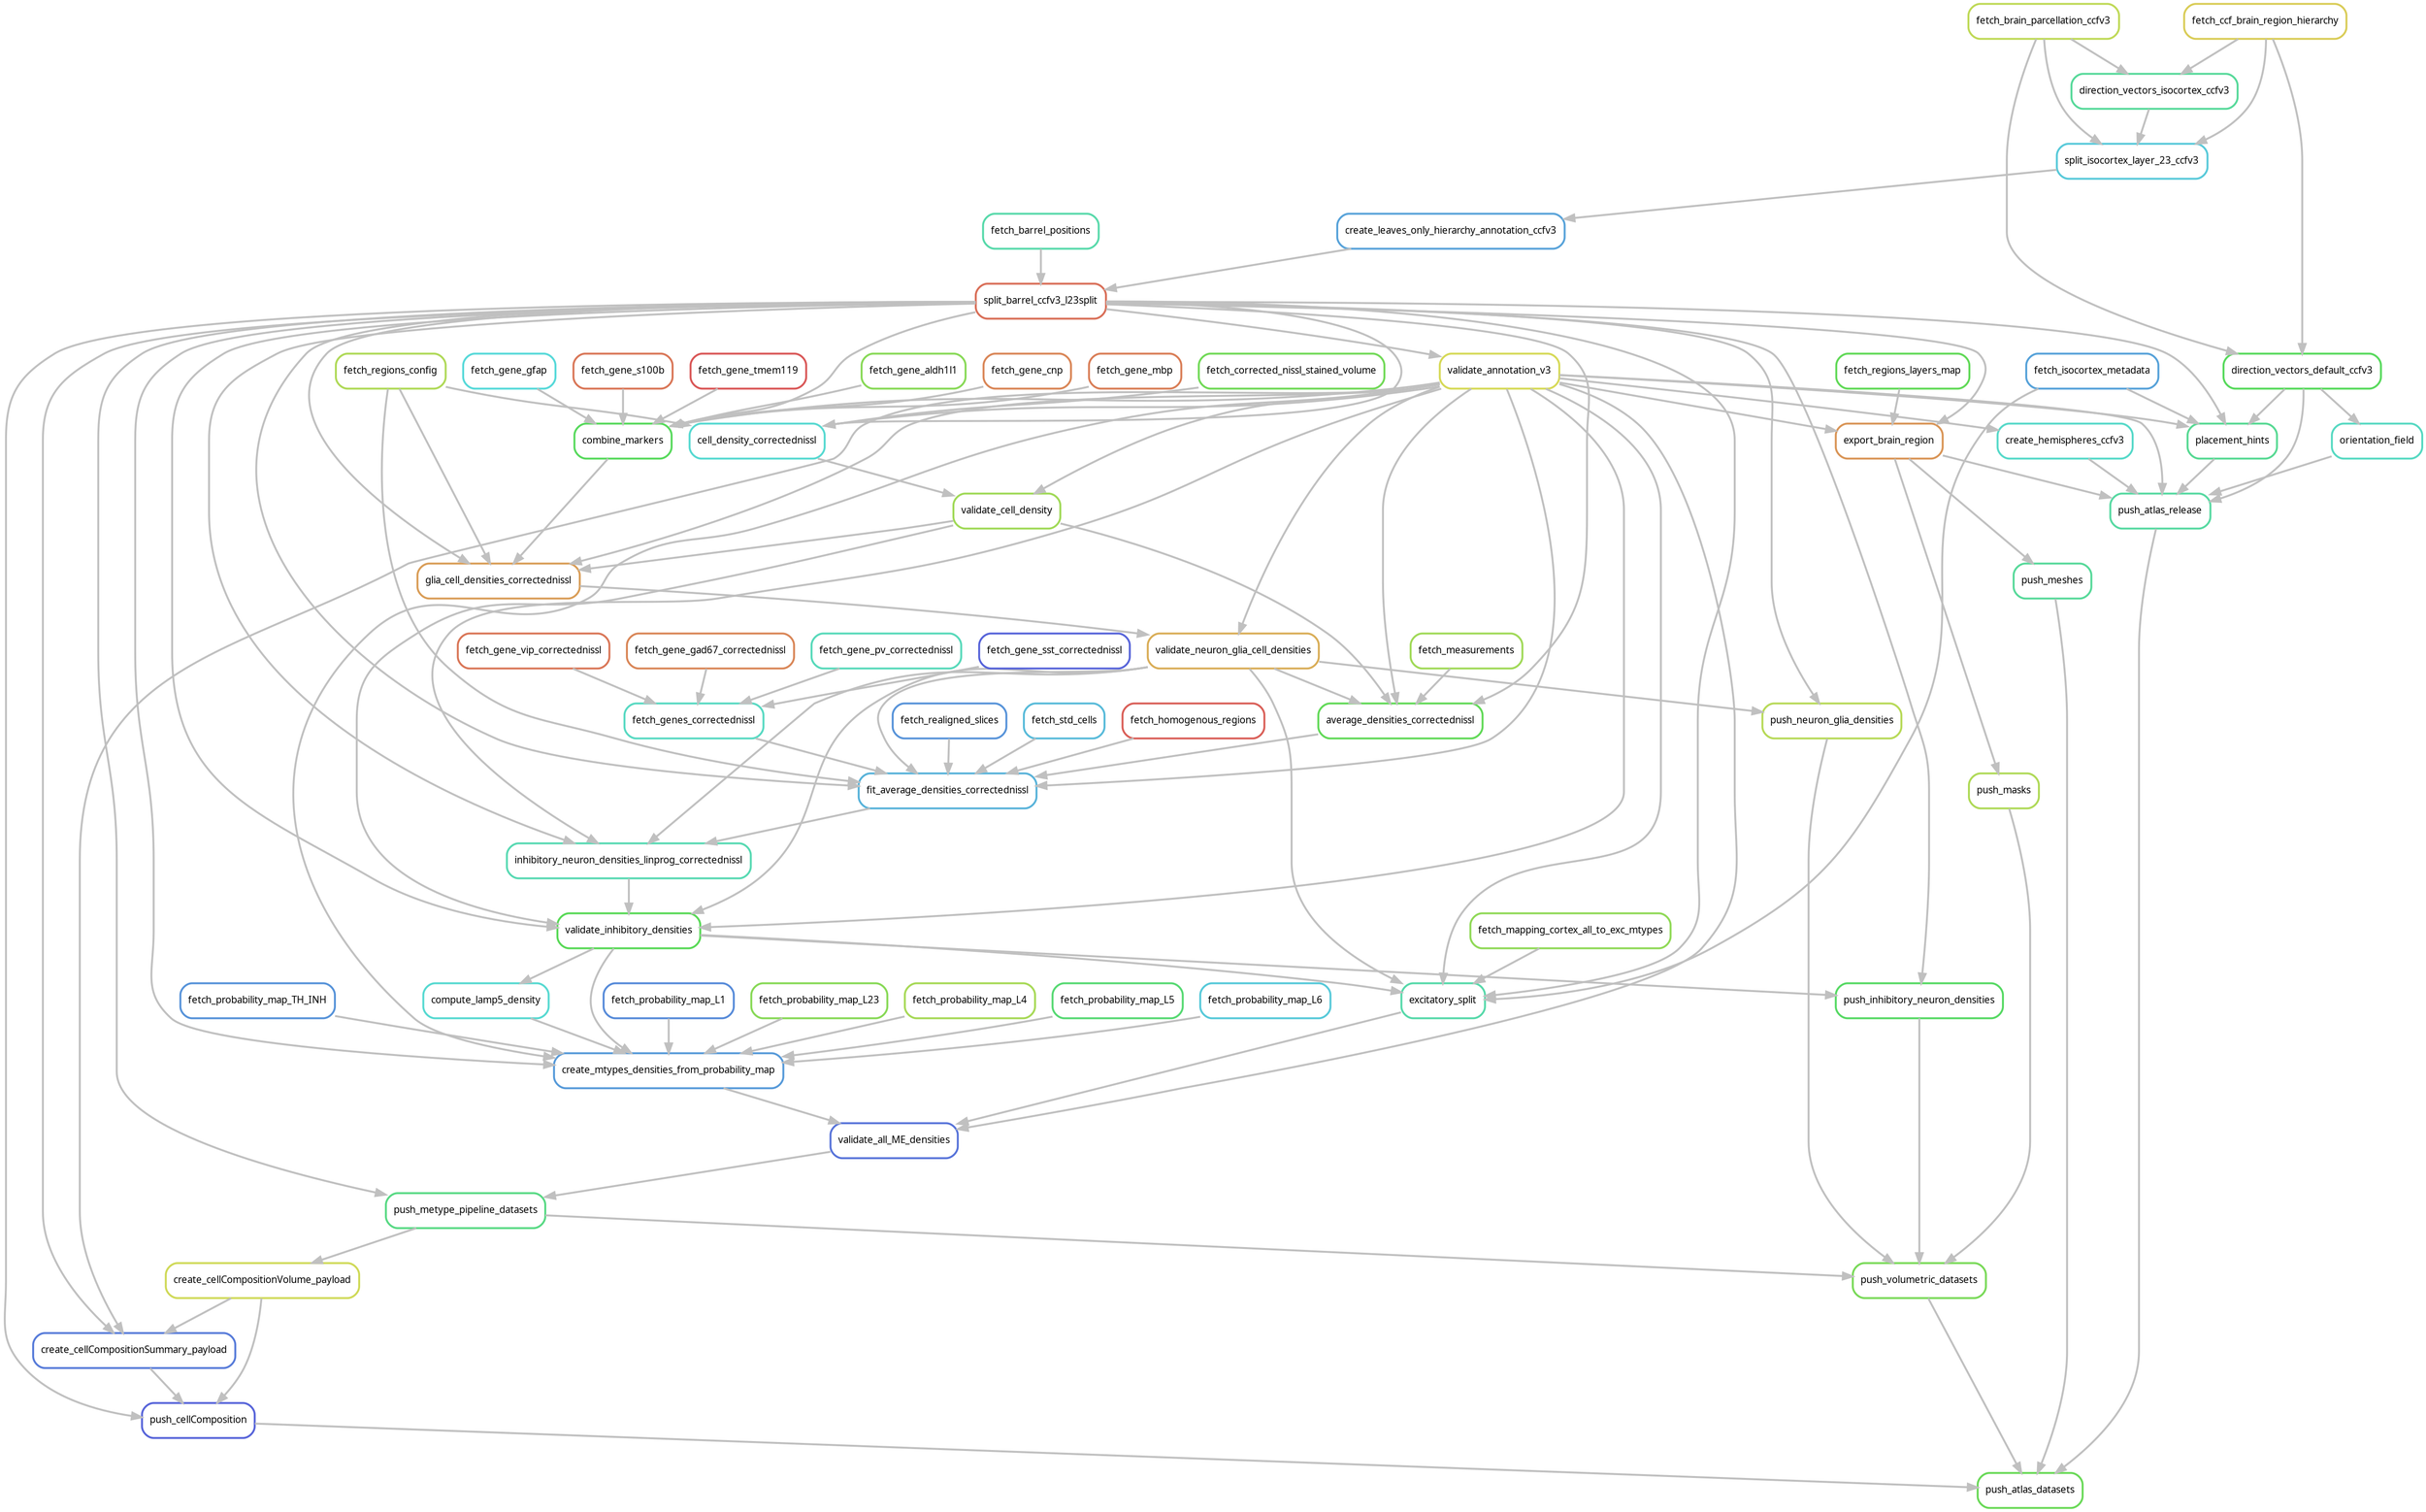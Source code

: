 digraph snakemake_dag {
    graph[bgcolor=white, margin=0];
    node[shape=box, style=rounded, fontname=sans,                 fontsize=10, penwidth=2];
    edge[penwidth=2, color=grey];
	0[label = "push_atlas_datasets", color = "0.31 0.6 0.85", style="rounded"];
	1[label = "push_atlas_release", color = "0.43 0.6 0.85", style="rounded"];
	2[label = "export_brain_region", color = "0.08 0.6 0.85", style="rounded"];
	3[label = "split_barrel_ccfv3_l23split", color = "0.03 0.6 0.85", style="rounded"];
	4[label = "create_leaves_only_hierarchy_annotation_ccfv3", color = "0.57 0.6 0.85", style="rounded"];
	5[label = "split_isocortex_layer_23_ccfv3", color = "0.52 0.6 0.85", style="rounded"];
	6[label = "fetch_ccf_brain_region_hierarchy", color = "0.15 0.6 0.85", style="rounded"];
	7[label = "fetch_brain_parcellation_ccfv3", color = "0.20 0.6 0.85", style="rounded"];
	8[label = "direction_vectors_isocortex_ccfv3", color = "0.42 0.6 0.85", style="rounded"];
	9[label = "fetch_barrel_positions", color = "0.44 0.6 0.85", style="rounded"];
	10[label = "validate_annotation_v3", color = "0.17 0.6 0.85", style="rounded"];
	11[label = "fetch_regions_layers_map", color = "0.32 0.6 0.85", style="rounded"];
	12[label = "create_hemispheres_ccfv3", color = "0.48 0.6 0.85", style="rounded"];
	13[label = "placement_hints", color = "0.41 0.6 0.85", style="rounded"];
	14[label = "fetch_isocortex_metadata", color = "0.57 0.6 0.85", style="rounded"];
	15[label = "direction_vectors_default_ccfv3", color = "0.34 0.6 0.85", style="rounded"];
	16[label = "orientation_field", color = "0.47 0.6 0.85", style="rounded"];
	17[label = "push_meshes", color = "0.42 0.6 0.85", style="rounded"];
	18[label = "push_volumetric_datasets", color = "0.29 0.6 0.85", style="rounded"];
	19[label = "push_masks", color = "0.22 0.6 0.85", style="rounded"];
	20[label = "push_neuron_glia_densities", color = "0.21 0.6 0.85", style="rounded"];
	21[label = "validate_neuron_glia_cell_densities", color = "0.11 0.6 0.85", style="rounded"];
	22[label = "glia_cell_densities_correctednissl", color = "0.09 0.6 0.85", style="rounded"];
	23[label = "validate_cell_density", color = "0.24 0.6 0.85", style="rounded"];
	24[label = "cell_density_correctednissl", color = "0.49 0.6 0.85", style="rounded"];
	25[label = "fetch_corrected_nissl_stained_volume", color = "0.30 0.6 0.85", style="rounded"];
	26[label = "fetch_regions_config", color = "0.22 0.6 0.85", style="rounded"];
	27[label = "combine_markers", color = "0.34 0.6 0.85", style="rounded"];
	28[label = "fetch_gene_aldh1l1", color = "0.27 0.6 0.85", style="rounded"];
	29[label = "fetch_gene_cnp", color = "0.06 0.6 0.85", style="rounded"];
	30[label = "fetch_gene_mbp", color = "0.05 0.6 0.85", style="rounded"];
	31[label = "fetch_gene_gfap", color = "0.50 0.6 0.85", style="rounded"];
	32[label = "fetch_gene_s100b", color = "0.04 0.6 0.85", style="rounded"];
	33[label = "fetch_gene_tmem119", color = "0.00 0.6 0.85", style="rounded"];
	34[label = "push_inhibitory_neuron_densities", color = "0.35 0.6 0.85", style="rounded"];
	35[label = "validate_inhibitory_densities", color = "0.33 0.6 0.85", style="rounded"];
	36[label = "inhibitory_neuron_densities_linprog_correctednissl", color = "0.45 0.6 0.85", style="rounded"];
	37[label = "fit_average_densities_correctednissl", color = "0.55 0.6 0.85", style="rounded"];
	38[label = "fetch_genes_correctednissl", color = "0.47 0.6 0.85", style="rounded"];
	39[label = "fetch_gene_pv_correctednissl", color = "0.46 0.6 0.85", style="rounded"];
	40[label = "fetch_gene_sst_correctednissl", color = "0.65 0.6 0.85", style="rounded"];
	41[label = "fetch_gene_vip_correctednissl", color = "0.04 0.6 0.85", style="rounded"];
	42[label = "fetch_gene_gad67_correctednissl", color = "0.06 0.6 0.85", style="rounded"];
	43[label = "fetch_realigned_slices", color = "0.59 0.6 0.85", style="rounded"];
	44[label = "fetch_std_cells", color = "0.54 0.6 0.85", style="rounded"];
	45[label = "average_densities_correctednissl", color = "0.32 0.6 0.85", style="rounded"];
	46[label = "fetch_measurements", color = "0.24 0.6 0.85", style="rounded"];
	47[label = "fetch_homogenous_regions", color = "0.01 0.6 0.85", style="rounded"];
	48[label = "push_metype_pipeline_datasets", color = "0.39 0.6 0.85", style="rounded"];
	49[label = "validate_all_ME_densities", color = "0.63 0.6 0.85", style="rounded"];
	50[label = "create_mtypes_densities_from_probability_map", color = "0.58 0.6 0.85", style="rounded"];
	51[label = "fetch_probability_map_L1", color = "0.60 0.6 0.85", style="rounded"];
	52[label = "fetch_probability_map_L23", color = "0.27 0.6 0.85", style="rounded"];
	53[label = "fetch_probability_map_L4", color = "0.23 0.6 0.85", style="rounded"];
	54[label = "fetch_probability_map_L5", color = "0.37 0.6 0.85", style="rounded"];
	55[label = "fetch_probability_map_L6", color = "0.52 0.6 0.85", style="rounded"];
	56[label = "fetch_probability_map_TH_INH", color = "0.59 0.6 0.85", style="rounded"];
	57[label = "compute_lamp5_density", color = "0.49 0.6 0.85", style="rounded"];
	58[label = "excitatory_split", color = "0.44 0.6 0.85", style="rounded"];
	59[label = "fetch_mapping_cortex_all_to_exc_mtypes", color = "0.26 0.6 0.85", style="rounded"];
	60[label = "push_cellComposition", color = "0.65 0.6 0.85", style="rounded"];
	61[label = "create_cellCompositionVolume_payload", color = "0.18 0.6 0.85", style="rounded"];
	62[label = "create_cellCompositionSummary_payload", color = "0.62 0.6 0.85", style="rounded"];
	1 -> 0
	17 -> 0
	18 -> 0
	60 -> 0
	2 -> 1
	10 -> 1
	12 -> 1
	13 -> 1
	15 -> 1
	16 -> 1
	3 -> 2
	10 -> 2
	11 -> 2
	4 -> 3
	9 -> 3
	5 -> 4
	6 -> 5
	7 -> 5
	8 -> 5
	7 -> 8
	6 -> 8
	3 -> 10
	10 -> 12
	10 -> 13
	3 -> 13
	14 -> 13
	15 -> 13
	6 -> 15
	7 -> 15
	15 -> 16
	2 -> 17
	19 -> 18
	20 -> 18
	34 -> 18
	48 -> 18
	2 -> 19
	21 -> 20
	3 -> 20
	10 -> 21
	22 -> 21
	3 -> 22
	10 -> 22
	23 -> 22
	27 -> 22
	26 -> 22
	10 -> 23
	24 -> 23
	3 -> 24
	10 -> 24
	25 -> 24
	26 -> 24
	28 -> 27
	29 -> 27
	30 -> 27
	31 -> 27
	32 -> 27
	33 -> 27
	3 -> 27
	10 -> 27
	35 -> 34
	3 -> 34
	10 -> 35
	36 -> 35
	3 -> 35
	23 -> 35
	21 -> 35
	3 -> 36
	10 -> 36
	21 -> 36
	37 -> 36
	38 -> 37
	43 -> 37
	44 -> 37
	3 -> 37
	10 -> 37
	21 -> 37
	45 -> 37
	47 -> 37
	26 -> 37
	39 -> 38
	40 -> 38
	41 -> 38
	42 -> 38
	3 -> 45
	10 -> 45
	23 -> 45
	21 -> 45
	46 -> 45
	49 -> 48
	3 -> 48
	10 -> 49
	50 -> 49
	58 -> 49
	35 -> 50
	3 -> 50
	10 -> 50
	51 -> 50
	52 -> 50
	53 -> 50
	54 -> 50
	55 -> 50
	56 -> 50
	57 -> 50
	35 -> 57
	35 -> 58
	3 -> 58
	10 -> 58
	21 -> 58
	59 -> 58
	14 -> 58
	3 -> 60
	61 -> 60
	62 -> 60
	48 -> 61
	3 -> 62
	10 -> 62
	61 -> 62
}            

